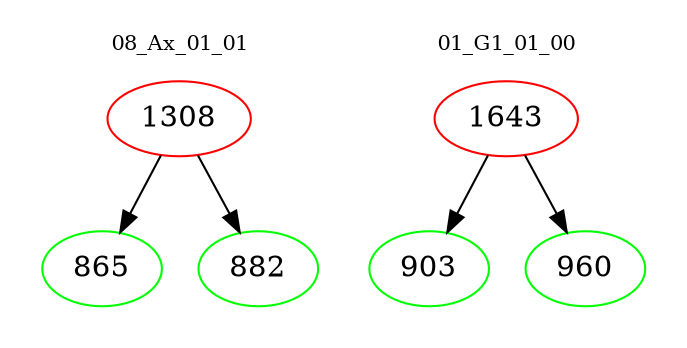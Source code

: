digraph{
subgraph cluster_0 {
color = white
label = "08_Ax_01_01";
fontsize=10;
T0_1308 [label="1308", color="red"]
T0_1308 -> T0_865 [color="black"]
T0_865 [label="865", color="green"]
T0_1308 -> T0_882 [color="black"]
T0_882 [label="882", color="green"]
}
subgraph cluster_1 {
color = white
label = "01_G1_01_00";
fontsize=10;
T1_1643 [label="1643", color="red"]
T1_1643 -> T1_903 [color="black"]
T1_903 [label="903", color="green"]
T1_1643 -> T1_960 [color="black"]
T1_960 [label="960", color="green"]
}
}
